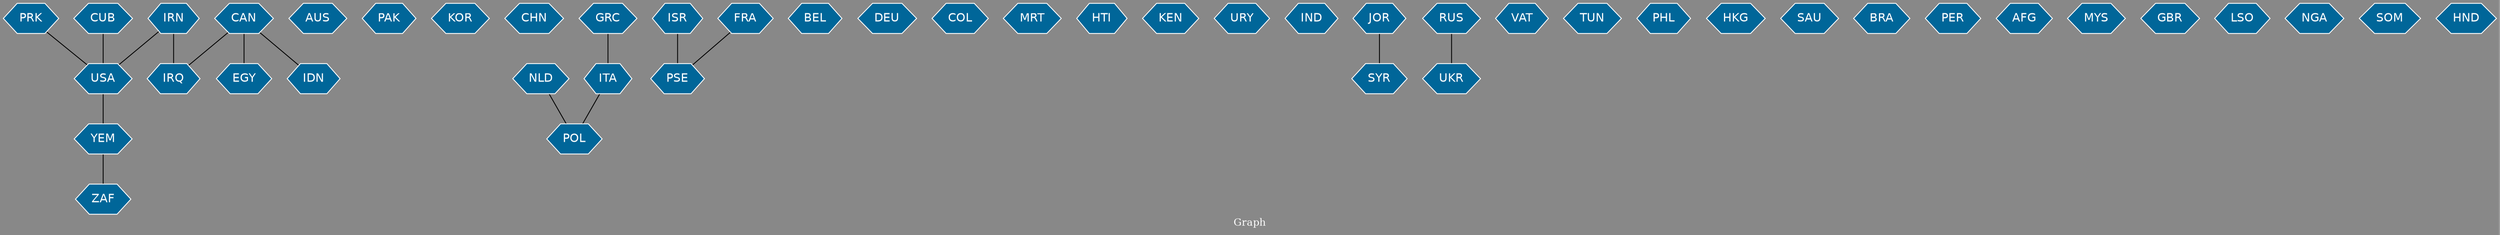 // Countries together in item graph
graph {
	graph [bgcolor="#888888" fontcolor=white fontsize=12 label="Graph" outputorder=edgesfirst overlap=prism]
	node [color=white fillcolor="#006699" fontcolor=white fontname=Helvetica shape=hexagon style=filled]
	edge [arrowhead=open color=black fontcolor=white fontname=Courier fontsize=12]
		YEM [label=YEM]
		AUS [label=AUS]
		PAK [label=PAK]
		KOR [label=KOR]
		ZAF [label=ZAF]
		USA [label=USA]
		CHN [label=CHN]
		ITA [label=ITA]
		IRN [label=IRN]
		EGY [label=EGY]
		ISR [label=ISR]
		PSE [label=PSE]
		FRA [label=FRA]
		BEL [label=BEL]
		CAN [label=CAN]
		DEU [label=DEU]
		COL [label=COL]
		MRT [label=MRT]
		HTI [label=HTI]
		IRQ [label=IRQ]
		KEN [label=KEN]
		URY [label=URY]
		POL [label=POL]
		IND [label=IND]
		SYR [label=SYR]
		RUS [label=RUS]
		UKR [label=UKR]
		PRK [label=PRK]
		VAT [label=VAT]
		TUN [label=TUN]
		PHL [label=PHL]
		HKG [label=HKG]
		SAU [label=SAU]
		BRA [label=BRA]
		JOR [label=JOR]
		IDN [label=IDN]
		PER [label=PER]
		AFG [label=AFG]
		NLD [label=NLD]
		MYS [label=MYS]
		GBR [label=GBR]
		CUB [label=CUB]
		LSO [label=LSO]
		NGA [label=NGA]
		SOM [label=SOM]
		HND [label=HND]
		GRC [label=GRC]
			FRA -- PSE [weight=1]
			USA -- YEM [weight=1]
			GRC -- ITA [weight=1]
			CAN -- IDN [weight=1]
			ISR -- PSE [weight=2]
			YEM -- ZAF [weight=1]
			CAN -- EGY [weight=1]
			RUS -- UKR [weight=1]
			PRK -- USA [weight=2]
			CAN -- IRQ [weight=1]
			IRN -- IRQ [weight=1]
			ITA -- POL [weight=1]
			IRN -- USA [weight=2]
			CUB -- USA [weight=1]
			NLD -- POL [weight=1]
			JOR -- SYR [weight=1]
}
